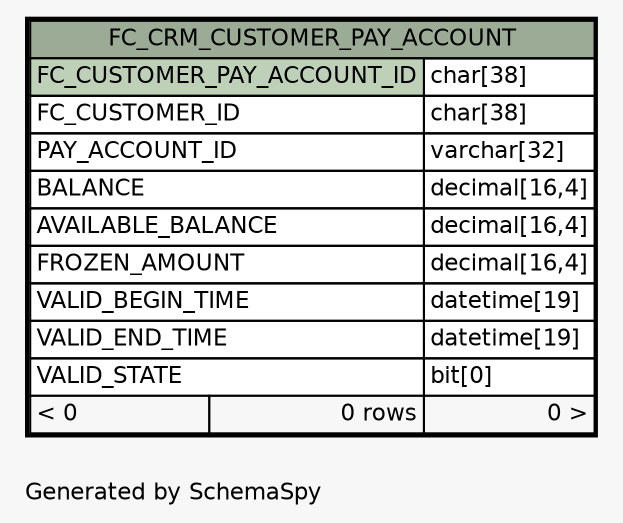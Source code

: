// dot 2.26.0 on Linux 2.6.32-504.8.1.el6.x86_64
// SchemaSpy rev 590
digraph "oneDegreeRelationshipsDiagram" {
  graph [
    rankdir="RL"
    bgcolor="#f7f7f7"
    label="\nGenerated by SchemaSpy"
    labeljust="l"
    nodesep="0.18"
    ranksep="0.46"
    fontname="Helvetica"
    fontsize="11"
  ];
  node [
    fontname="Helvetica"
    fontsize="11"
    shape="plaintext"
  ];
  edge [
    arrowsize="0.8"
  ];
  "FC_CRM_CUSTOMER_PAY_ACCOUNT" [
    label=<
    <TABLE BORDER="2" CELLBORDER="1" CELLSPACING="0" BGCOLOR="#ffffff">
      <TR><TD COLSPAN="3" BGCOLOR="#9bab96" ALIGN="CENTER">FC_CRM_CUSTOMER_PAY_ACCOUNT</TD></TR>
      <TR><TD PORT="FC_CUSTOMER_PAY_ACCOUNT_ID" COLSPAN="2" BGCOLOR="#bed1b8" ALIGN="LEFT">FC_CUSTOMER_PAY_ACCOUNT_ID</TD><TD PORT="FC_CUSTOMER_PAY_ACCOUNT_ID.type" ALIGN="LEFT">char[38]</TD></TR>
      <TR><TD PORT="FC_CUSTOMER_ID" COLSPAN="2" ALIGN="LEFT">FC_CUSTOMER_ID</TD><TD PORT="FC_CUSTOMER_ID.type" ALIGN="LEFT">char[38]</TD></TR>
      <TR><TD PORT="PAY_ACCOUNT_ID" COLSPAN="2" ALIGN="LEFT">PAY_ACCOUNT_ID</TD><TD PORT="PAY_ACCOUNT_ID.type" ALIGN="LEFT">varchar[32]</TD></TR>
      <TR><TD PORT="BALANCE" COLSPAN="2" ALIGN="LEFT">BALANCE</TD><TD PORT="BALANCE.type" ALIGN="LEFT">decimal[16,4]</TD></TR>
      <TR><TD PORT="AVAILABLE_BALANCE" COLSPAN="2" ALIGN="LEFT">AVAILABLE_BALANCE</TD><TD PORT="AVAILABLE_BALANCE.type" ALIGN="LEFT">decimal[16,4]</TD></TR>
      <TR><TD PORT="FROZEN_AMOUNT" COLSPAN="2" ALIGN="LEFT">FROZEN_AMOUNT</TD><TD PORT="FROZEN_AMOUNT.type" ALIGN="LEFT">decimal[16,4]</TD></TR>
      <TR><TD PORT="VALID_BEGIN_TIME" COLSPAN="2" ALIGN="LEFT">VALID_BEGIN_TIME</TD><TD PORT="VALID_BEGIN_TIME.type" ALIGN="LEFT">datetime[19]</TD></TR>
      <TR><TD PORT="VALID_END_TIME" COLSPAN="2" ALIGN="LEFT">VALID_END_TIME</TD><TD PORT="VALID_END_TIME.type" ALIGN="LEFT">datetime[19]</TD></TR>
      <TR><TD PORT="VALID_STATE" COLSPAN="2" ALIGN="LEFT">VALID_STATE</TD><TD PORT="VALID_STATE.type" ALIGN="LEFT">bit[0]</TD></TR>
      <TR><TD ALIGN="LEFT" BGCOLOR="#f7f7f7">&lt; 0</TD><TD ALIGN="RIGHT" BGCOLOR="#f7f7f7">0 rows</TD><TD ALIGN="RIGHT" BGCOLOR="#f7f7f7">0 &gt;</TD></TR>
    </TABLE>>
    URL="FC_CRM_CUSTOMER_PAY_ACCOUNT.html"
    tooltip="FC_CRM_CUSTOMER_PAY_ACCOUNT"
  ];
}
